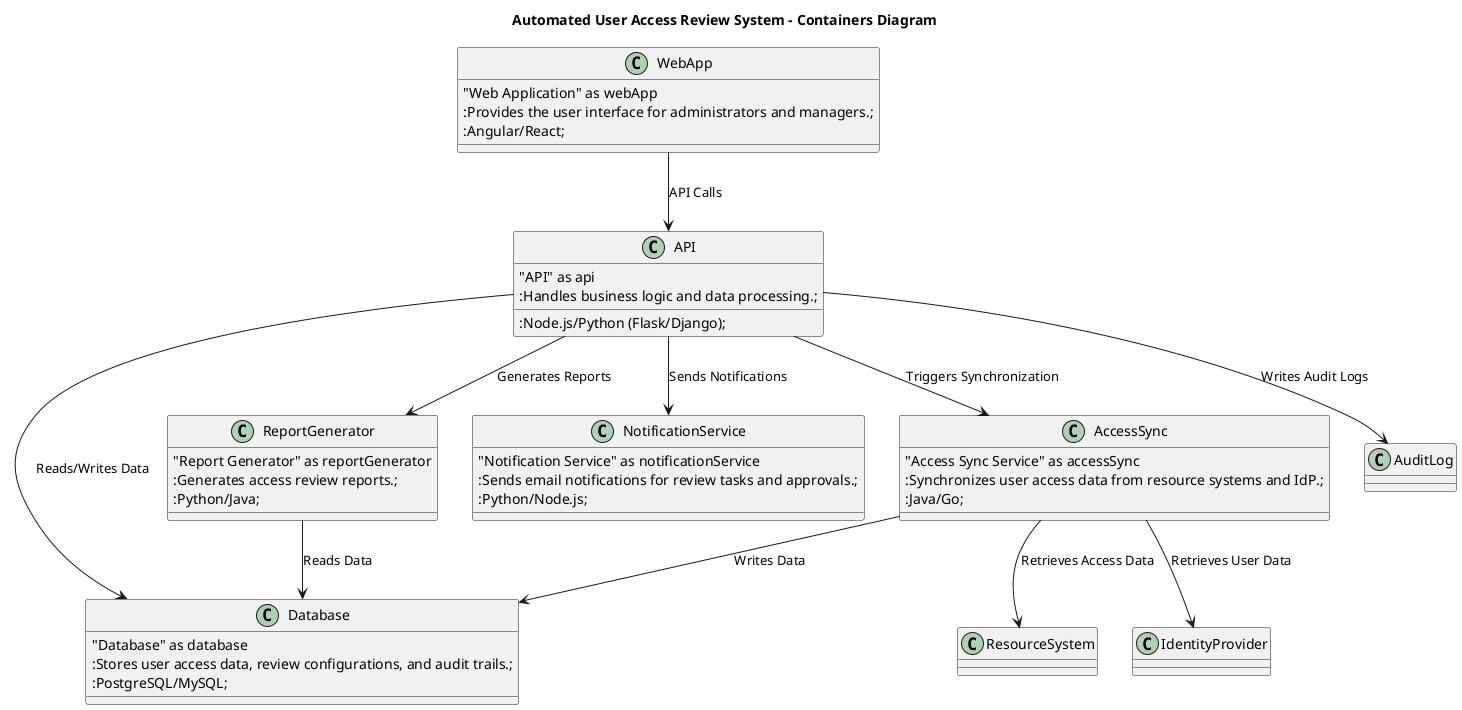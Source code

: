 [Diagram Link] (https://uml.planttext.com/plantuml/png/VPHDRnen48RlIFo7QKwj5B9tAbL1a58gYYWaodbO3ulJNHlPNY9QzRztF6jOljJBQZsUZyVlZFte0xfGLsMtyq7HMXk2nTFmUJ0RJvyWBz7xRgVR2JgK18Cws0e3ANZnv62Gv-GzB6YdwHsMUn-eWXuChGd8UPo7aSR2OHKpj4bVQJNORk5FjmDmnmlWLQbp3DgQEq0Fx-8Gj_jpPtTQaOUm8QXZKMq2kJNc16lh05MbZVR1OR1S3us22WqMNFpXisGOcA8kqMKBmZomwUyvp60-IIJy9zLngoNm6oShkVAgzdmOFcTf2vrB2OK1OUjiFBusHQeqiueUtdmstuUDDV3nAultAnkzeIdif-lA8qwoGa-f_64f32ej9E-IZyOSSdfi98_xz-0QuNDhrhgedGZexuKGQwK3i2owF0WnjpuKZfO_fzcFFNzlQ279btkJ7oHfgebbIMwdymOFZuuD8Fzid3NwzmrCM3jRCQgtjUEcUPcIfbCJDKzitt67sTXU8yriqEiq6uaWiPtkdC6Pwv26aepoG1LBSkRZPP2Ibe5Rri3XbXkymrO-wMgMcdnDkg2jTM5CFFTn5XDbOuMZMGZTkQkaJoiwY7i0Qdml8A9S1u9qctgzBpBBVVaEiIpvtiRVk74SjJvZelBPgzEnLBIpLzls2-V_kKqK6NuLzkc6EiaTdAOTHyZpS3DiaGOXlHQdGMdQKbX2FmdlmxFJHRpQq4wSjB1rlpKlVMXQVxft8ivbu_hGzgBPO-TBfrkgNfB7ApYrHQkZM81DygG-CfGyk_y0)

@startuml
!define RECTANGLE class

title Automated User Access Review System - Containers Diagram

RECTANGLE WebApp {
  "Web Application" as webApp
  :Provides the user interface for administrators and managers.;
  :Angular/React;
}

RECTANGLE API {
  "API" as api
  :Handles business logic and data processing.;
  :Node.js/Python (Flask/Django);
}

RECTANGLE Database {
  "Database" as database
  :Stores user access data, review configurations, and audit trails.;
  :PostgreSQL/MySQL;
}

RECTANGLE AccessSync {
  "Access Sync Service" as accessSync
  :Synchronizes user access data from resource systems and IdP.;
  :Java/Go;
}

RECTANGLE NotificationService {
  "Notification Service" as notificationService
  :Sends email notifications for review tasks and approvals.;
  :Python/Node.js;
}

RECTANGLE ReportGenerator {
  "Report Generator" as reportGenerator
  :Generates access review reports.;
  :Python/Java;
}

WebApp --> API : API Calls
API --> Database : Reads/Writes Data
AccessSync --> Database : Writes Data
AccessSync --> IdentityProvider : Retrieves User Data
AccessSync --> ResourceSystem : Retrieves Access Data
API --> AccessSync : Triggers Synchronization
API --> NotificationService : Sends Notifications
API --> ReportGenerator : Generates Reports
ReportGenerator --> Database : Reads Data
API --> AuditLog : Writes Audit Logs

@enduml
